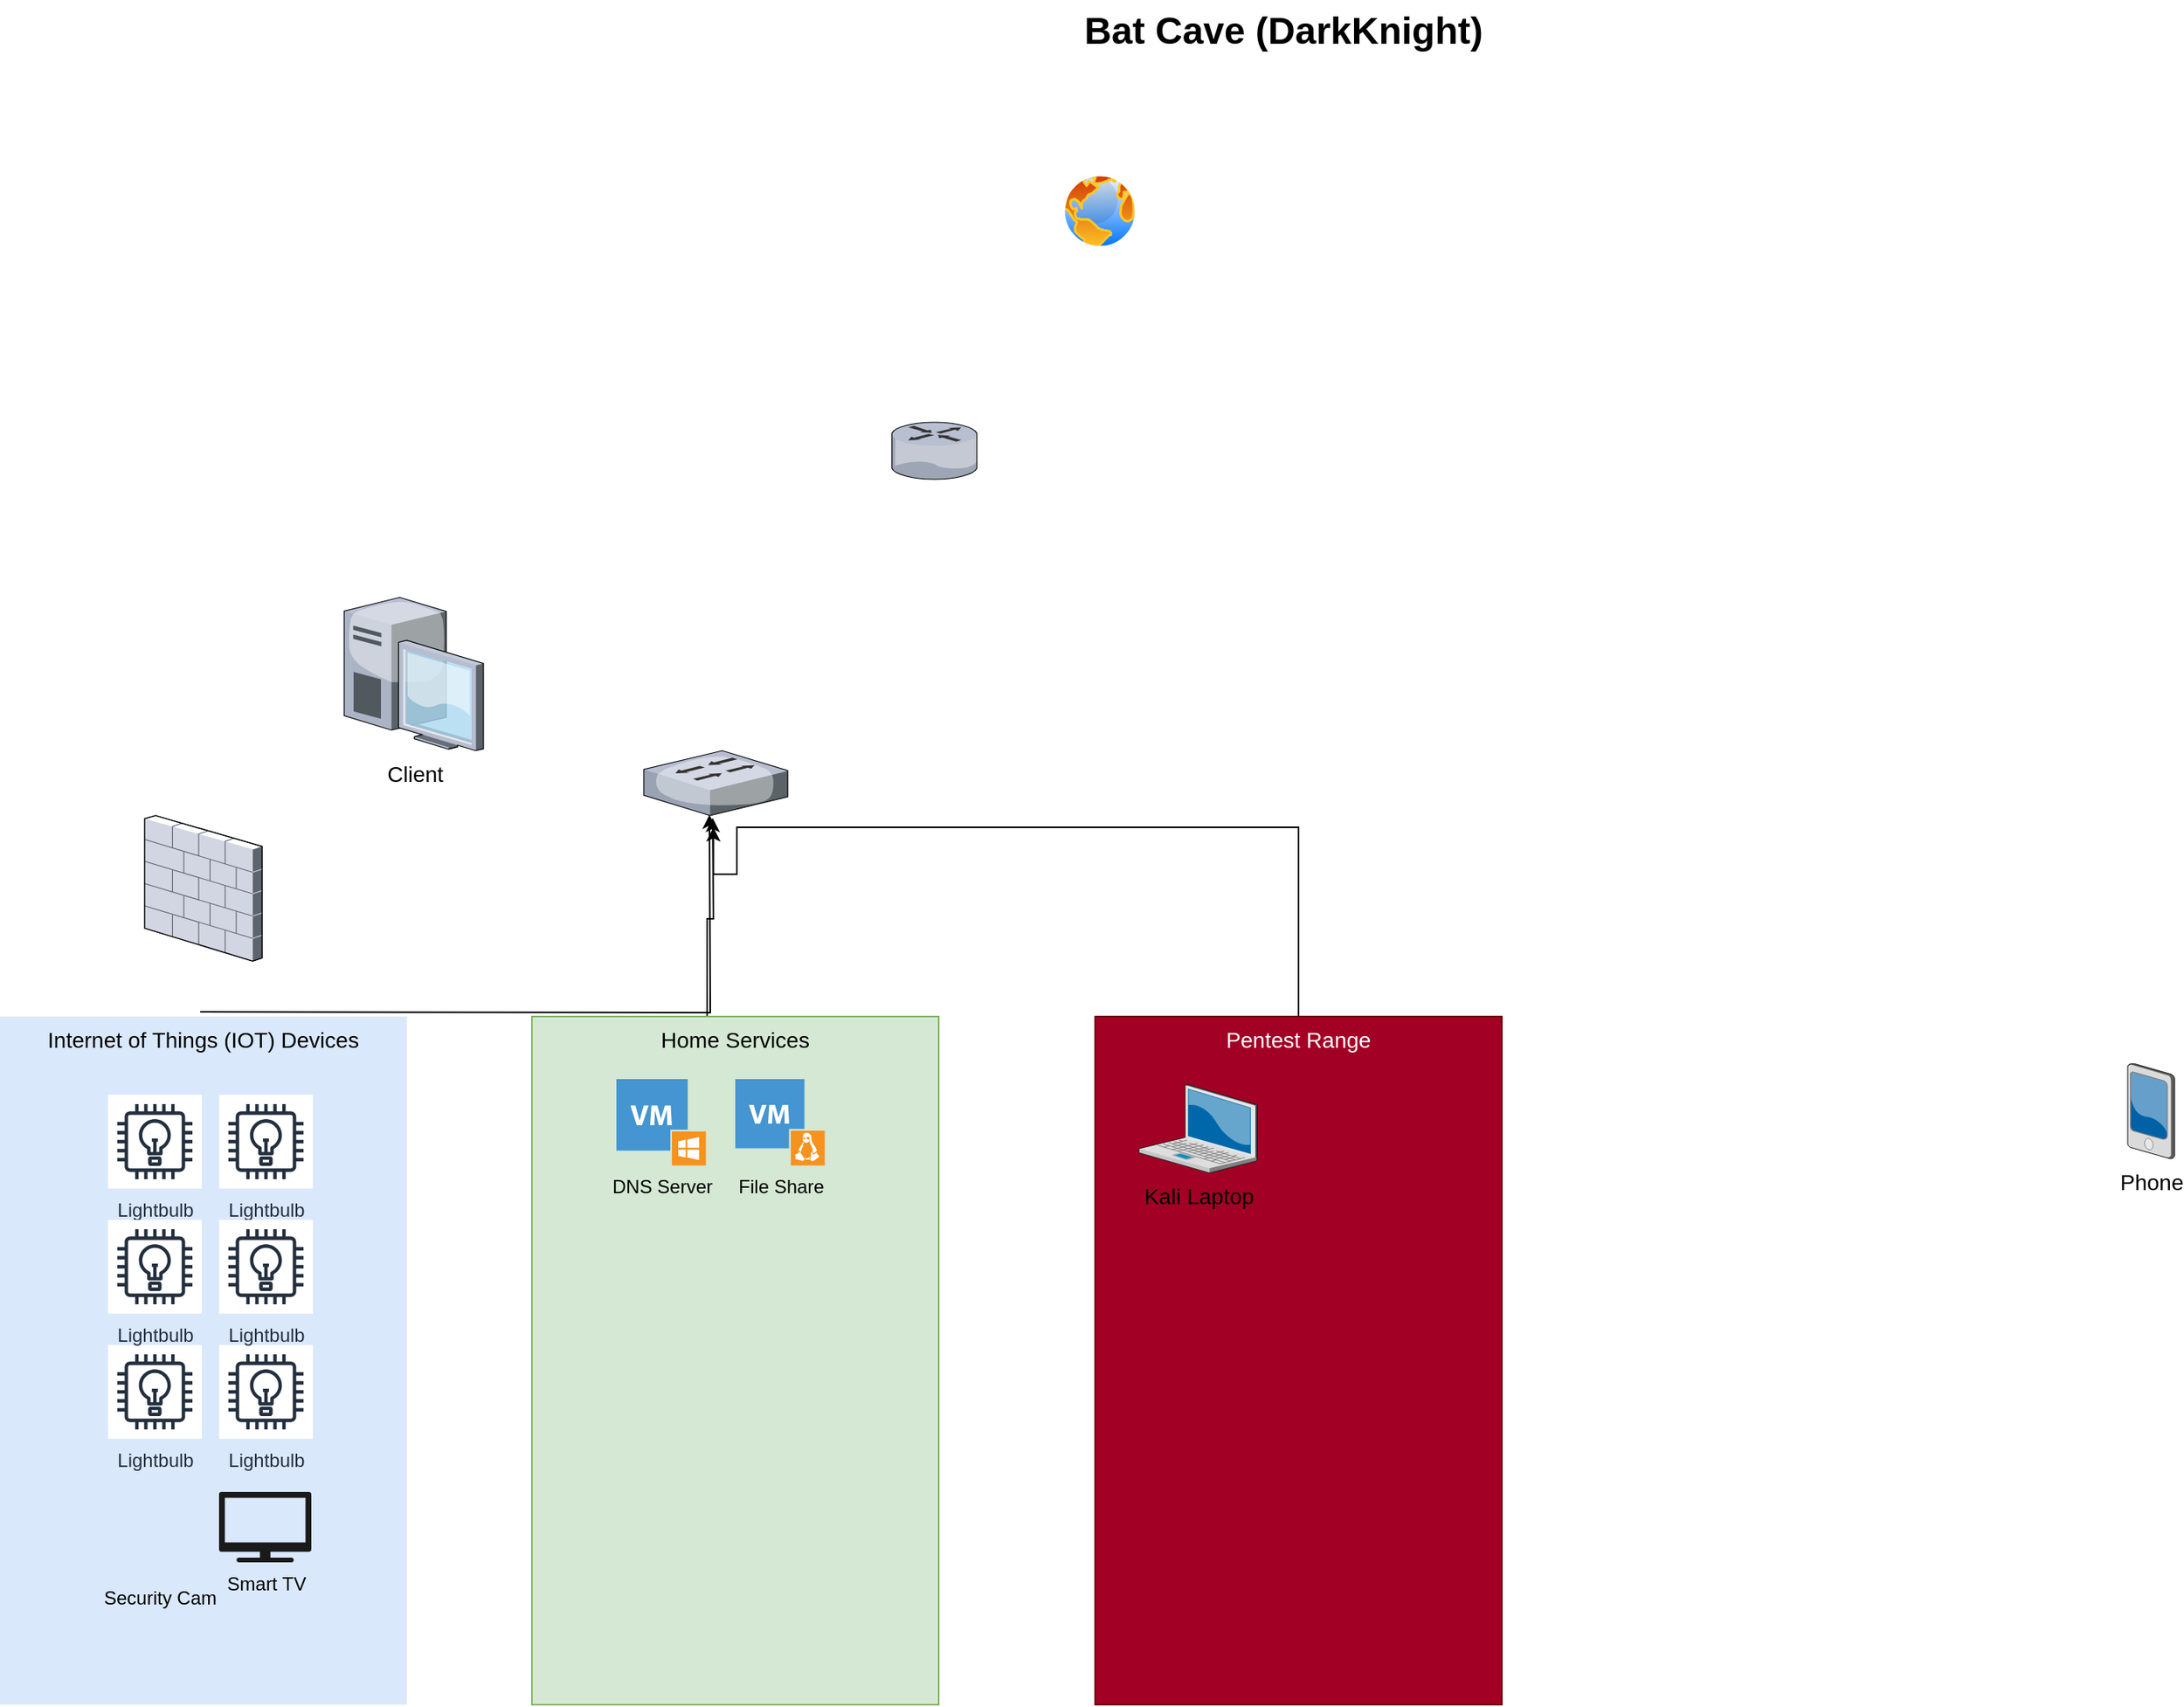 <mxfile version="26.0.16">
  <diagram name="Page-1" id="e3a06f82-3646-2815-327d-82caf3d4e204">
    <mxGraphModel dx="2072" dy="1097" grid="1" gridSize="10" guides="1" tooltips="1" connect="1" arrows="1" fold="1" page="1" pageScale="1.5" pageWidth="1169" pageHeight="826" background="none" math="0" shadow="0">
      <root>
        <mxCell id="0" style=";html=1;" />
        <mxCell id="1" style=";html=1;" parent="0" />
        <mxCell id="AYJ0_D_Nq0JTmXtApnBk-24" style="edgeStyle=orthogonalEdgeStyle;rounded=0;orthogonalLoop=1;jettySize=auto;html=1;exitX=0.5;exitY=0;exitDx=0;exitDy=0;entryX=0.457;entryY=1.012;entryDx=0;entryDy=0;entryPerimeter=0;" edge="1" parent="1">
          <mxGeometry relative="1" as="geometry">
            <mxPoint x="565.544" y="552.998" as="targetPoint" />
            <mxPoint x="582" y="681" as="sourcePoint" />
          </mxGeometry>
        </mxCell>
        <mxCell id="AYJ0_D_Nq0JTmXtApnBk-18" value="Home Services" style="whiteSpace=wrap;html=1;fillColor=#d5e8d4;fontSize=14;strokeColor=#82b366;verticalAlign=top;" vertex="1" parent="1">
          <mxGeometry x="450" y="680" width="260" height="440" as="geometry" />
        </mxCell>
        <mxCell id="6a7d8f32e03d9370-58" value="Internet of Things (IOT) Devices" style="whiteSpace=wrap;html=1;fillColor=#dae8fc;fontSize=14;strokeColor=none;verticalAlign=top;" parent="1" vertex="1">
          <mxGeometry x="110" y="680" width="260" height="440" as="geometry" />
        </mxCell>
        <mxCell id="6a7d8f32e03d9370-4" value="Client" style="verticalLabelPosition=bottom;aspect=fixed;html=1;verticalAlign=top;strokeColor=none;shape=mxgraph.citrix.desktop;fillColor=#66B2FF;gradientColor=#0066CC;fontSize=14;" parent="1" vertex="1">
          <mxGeometry x="330.0" y="412" width="89" height="98" as="geometry" />
        </mxCell>
        <mxCell id="6a7d8f32e03d9370-6" value="Phone" style="verticalLabelPosition=bottom;aspect=fixed;html=1;verticalAlign=top;strokeColor=none;shape=mxgraph.citrix.pda;fillColor=#66B2FF;gradientColor=#0066CC;fontSize=14;" parent="1" vertex="1">
          <mxGeometry x="1470" y="710" width="30" height="61" as="geometry" />
        </mxCell>
        <mxCell id="6a7d8f32e03d9370-13" value="" style="verticalLabelPosition=bottom;aspect=fixed;html=1;verticalAlign=top;strokeColor=none;shape=mxgraph.citrix.router;fillColor=#66B2FF;gradientColor=#0066CC;fontSize=14;" parent="1" vertex="1">
          <mxGeometry x="680" y="300" width="55" height="36.5" as="geometry" />
        </mxCell>
        <mxCell id="6a7d8f32e03d9370-17" value="" style="verticalLabelPosition=bottom;aspect=fixed;html=1;verticalAlign=top;strokeColor=none;shape=mxgraph.citrix.firewall;fillColor=#66B2FF;gradientColor=#0066CC;fontSize=14;" parent="1" vertex="1">
          <mxGeometry x="202.5" y="551.5" width="75" height="93" as="geometry" />
        </mxCell>
        <mxCell id="6a7d8f32e03d9370-26" value="" style="verticalLabelPosition=bottom;aspect=fixed;html=1;verticalAlign=top;strokeColor=none;shape=mxgraph.citrix.switch;fillColor=#66B2FF;gradientColor=#0066CC;fontSize=14;" parent="1" vertex="1">
          <mxGeometry x="521.5" y="510" width="92" height="41.5" as="geometry" />
        </mxCell>
        <mxCell id="6a7d8f32e03d9370-62" value="Bat Cave (DarkKnight)" style="text;strokeColor=none;fillColor=none;html=1;fontSize=24;fontStyle=1;verticalAlign=middle;align=center;" parent="1" vertex="1">
          <mxGeometry x="499" y="30" width="861" height="40" as="geometry" />
        </mxCell>
        <mxCell id="AYJ0_D_Nq0JTmXtApnBk-3" value="File Share" style="shadow=0;dashed=0;html=1;strokeColor=none;fillColor=#4495D1;labelPosition=center;verticalLabelPosition=bottom;verticalAlign=top;align=center;outlineConnect=0;shape=mxgraph.veeam.vm_linux;" vertex="1" parent="1">
          <mxGeometry x="580" y="720" width="57.2" height="55.2" as="geometry" />
        </mxCell>
        <mxCell id="AYJ0_D_Nq0JTmXtApnBk-4" value="DNS Server" style="shadow=0;dashed=0;html=1;strokeColor=none;fillColor=#4495D1;labelPosition=center;verticalLabelPosition=bottom;verticalAlign=top;align=center;outlineConnect=0;shape=mxgraph.veeam.vm_windows;" vertex="1" parent="1">
          <mxGeometry x="504" y="720" width="57.2" height="55.2" as="geometry" />
        </mxCell>
        <mxCell id="AYJ0_D_Nq0JTmXtApnBk-6" value="Lightbulb" style="sketch=0;outlineConnect=0;fontColor=#232F3E;gradientColor=none;strokeColor=#232F3E;fillColor=#ffffff;dashed=0;verticalLabelPosition=bottom;verticalAlign=top;align=center;html=1;fontSize=12;fontStyle=0;aspect=fixed;shape=mxgraph.aws4.resourceIcon;resIcon=mxgraph.aws4.lightbulb;" vertex="1" parent="1">
          <mxGeometry x="250" y="730" width="60" height="60" as="geometry" />
        </mxCell>
        <mxCell id="AYJ0_D_Nq0JTmXtApnBk-7" value="Lightbulb" style="sketch=0;outlineConnect=0;fontColor=#232F3E;gradientColor=none;strokeColor=#232F3E;fillColor=#ffffff;dashed=0;verticalLabelPosition=bottom;verticalAlign=top;align=center;html=1;fontSize=12;fontStyle=0;aspect=fixed;shape=mxgraph.aws4.resourceIcon;resIcon=mxgraph.aws4.lightbulb;" vertex="1" parent="1">
          <mxGeometry x="179" y="730" width="60" height="60" as="geometry" />
        </mxCell>
        <mxCell id="AYJ0_D_Nq0JTmXtApnBk-8" value="Lightbulb" style="sketch=0;outlineConnect=0;fontColor=#232F3E;gradientColor=none;strokeColor=#232F3E;fillColor=#ffffff;dashed=0;verticalLabelPosition=bottom;verticalAlign=top;align=center;html=1;fontSize=12;fontStyle=0;aspect=fixed;shape=mxgraph.aws4.resourceIcon;resIcon=mxgraph.aws4.lightbulb;" vertex="1" parent="1">
          <mxGeometry x="250" y="890" width="60" height="60" as="geometry" />
        </mxCell>
        <mxCell id="AYJ0_D_Nq0JTmXtApnBk-9" value="Lightbulb" style="sketch=0;outlineConnect=0;fontColor=#232F3E;gradientColor=none;strokeColor=#232F3E;fillColor=#ffffff;dashed=0;verticalLabelPosition=bottom;verticalAlign=top;align=center;html=1;fontSize=12;fontStyle=0;aspect=fixed;shape=mxgraph.aws4.resourceIcon;resIcon=mxgraph.aws4.lightbulb;" vertex="1" parent="1">
          <mxGeometry x="179" y="890" width="60" height="60" as="geometry" />
        </mxCell>
        <mxCell id="AYJ0_D_Nq0JTmXtApnBk-10" value="Lightbulb" style="sketch=0;outlineConnect=0;fontColor=#232F3E;gradientColor=none;strokeColor=#232F3E;fillColor=#ffffff;dashed=0;verticalLabelPosition=bottom;verticalAlign=top;align=center;html=1;fontSize=12;fontStyle=0;aspect=fixed;shape=mxgraph.aws4.resourceIcon;resIcon=mxgraph.aws4.lightbulb;" vertex="1" parent="1">
          <mxGeometry x="250" y="810" width="60" height="60" as="geometry" />
        </mxCell>
        <mxCell id="AYJ0_D_Nq0JTmXtApnBk-11" value="Lightbulb" style="sketch=0;outlineConnect=0;fontColor=#232F3E;gradientColor=none;strokeColor=#232F3E;fillColor=#ffffff;dashed=0;verticalLabelPosition=bottom;verticalAlign=top;align=center;html=1;fontSize=12;fontStyle=0;aspect=fixed;shape=mxgraph.aws4.resourceIcon;resIcon=mxgraph.aws4.lightbulb;" vertex="1" parent="1">
          <mxGeometry x="179" y="810" width="60" height="60" as="geometry" />
        </mxCell>
        <mxCell id="AYJ0_D_Nq0JTmXtApnBk-15" value="&lt;span&gt;Security Cam&lt;/span&gt;" style="shape=image;html=1;verticalAlign=top;verticalLabelPosition=bottom;labelBackgroundColor=none;imageAspect=0;aspect=fixed;image=https://cdn0.iconfinder.com/data/icons/security-double-color-red-and-black-vol-1/52/camera__capture__device__technology-128.png" vertex="1" parent="1">
          <mxGeometry x="180" y="975" width="63" height="63" as="geometry" />
        </mxCell>
        <mxCell id="AYJ0_D_Nq0JTmXtApnBk-25" style="edgeStyle=orthogonalEdgeStyle;rounded=0;orthogonalLoop=1;jettySize=auto;html=1;exitX=0.5;exitY=0;exitDx=0;exitDy=0;" edge="1" parent="1">
          <mxGeometry relative="1" as="geometry">
            <mxPoint x="566" y="559" as="targetPoint" />
            <mxPoint x="940" y="718" as="sourcePoint" />
            <Array as="points">
              <mxPoint x="940" y="559" />
              <mxPoint x="581" y="559" />
              <mxPoint x="581" y="589" />
            </Array>
          </mxGeometry>
        </mxCell>
        <mxCell id="AYJ0_D_Nq0JTmXtApnBk-17" value="Pentest Range" style="whiteSpace=wrap;html=1;fillColor=#a20025;fontSize=14;strokeColor=#6F0000;verticalAlign=top;fontColor=#ffffff;" vertex="1" parent="1">
          <mxGeometry x="810" y="680" width="260" height="440" as="geometry" />
        </mxCell>
        <mxCell id="6a7d8f32e03d9370-1" value="Kali Laptop" style="verticalLabelPosition=bottom;aspect=fixed;html=1;verticalAlign=top;strokeColor=none;shape=mxgraph.citrix.laptop_2;fillColor=#66B2FF;gradientColor=#0066CC;fontSize=14;" parent="1" vertex="1">
          <mxGeometry x="838" y="723.5" width="75.77" height="56.5" as="geometry" />
        </mxCell>
        <mxCell id="AYJ0_D_Nq0JTmXtApnBk-20" value="Smart TV" style="sketch=0;pointerEvents=1;shadow=0;dashed=0;html=1;strokeColor=none;fillColor=#1A1A1A;labelPosition=center;verticalLabelPosition=bottom;verticalAlign=top;outlineConnect=0;align=center;shape=mxgraph.office.devices.tv;" vertex="1" parent="1">
          <mxGeometry x="250" y="984" width="59" height="45" as="geometry" />
        </mxCell>
        <mxCell id="AYJ0_D_Nq0JTmXtApnBk-23" style="edgeStyle=orthogonalEdgeStyle;rounded=0;orthogonalLoop=1;jettySize=auto;html=1;exitX=0.5;exitY=0;exitDx=0;exitDy=0;entryX=0.478;entryY=1.06;entryDx=0;entryDy=0;entryPerimeter=0;" edge="1" parent="1">
          <mxGeometry relative="1" as="geometry">
            <mxPoint x="238" y="677" as="sourcePoint" />
            <mxPoint x="563.476" y="550.99" as="targetPoint" />
          </mxGeometry>
        </mxCell>
        <mxCell id="AYJ0_D_Nq0JTmXtApnBk-26" value="" style="image;aspect=fixed;perimeter=ellipsePerimeter;html=1;align=center;shadow=0;dashed=0;spacingTop=3;image=img/lib/active_directory/internet_globe.svg;" vertex="1" parent="1">
          <mxGeometry x="788" y="140" width="50" height="50" as="geometry" />
        </mxCell>
      </root>
    </mxGraphModel>
  </diagram>
</mxfile>
